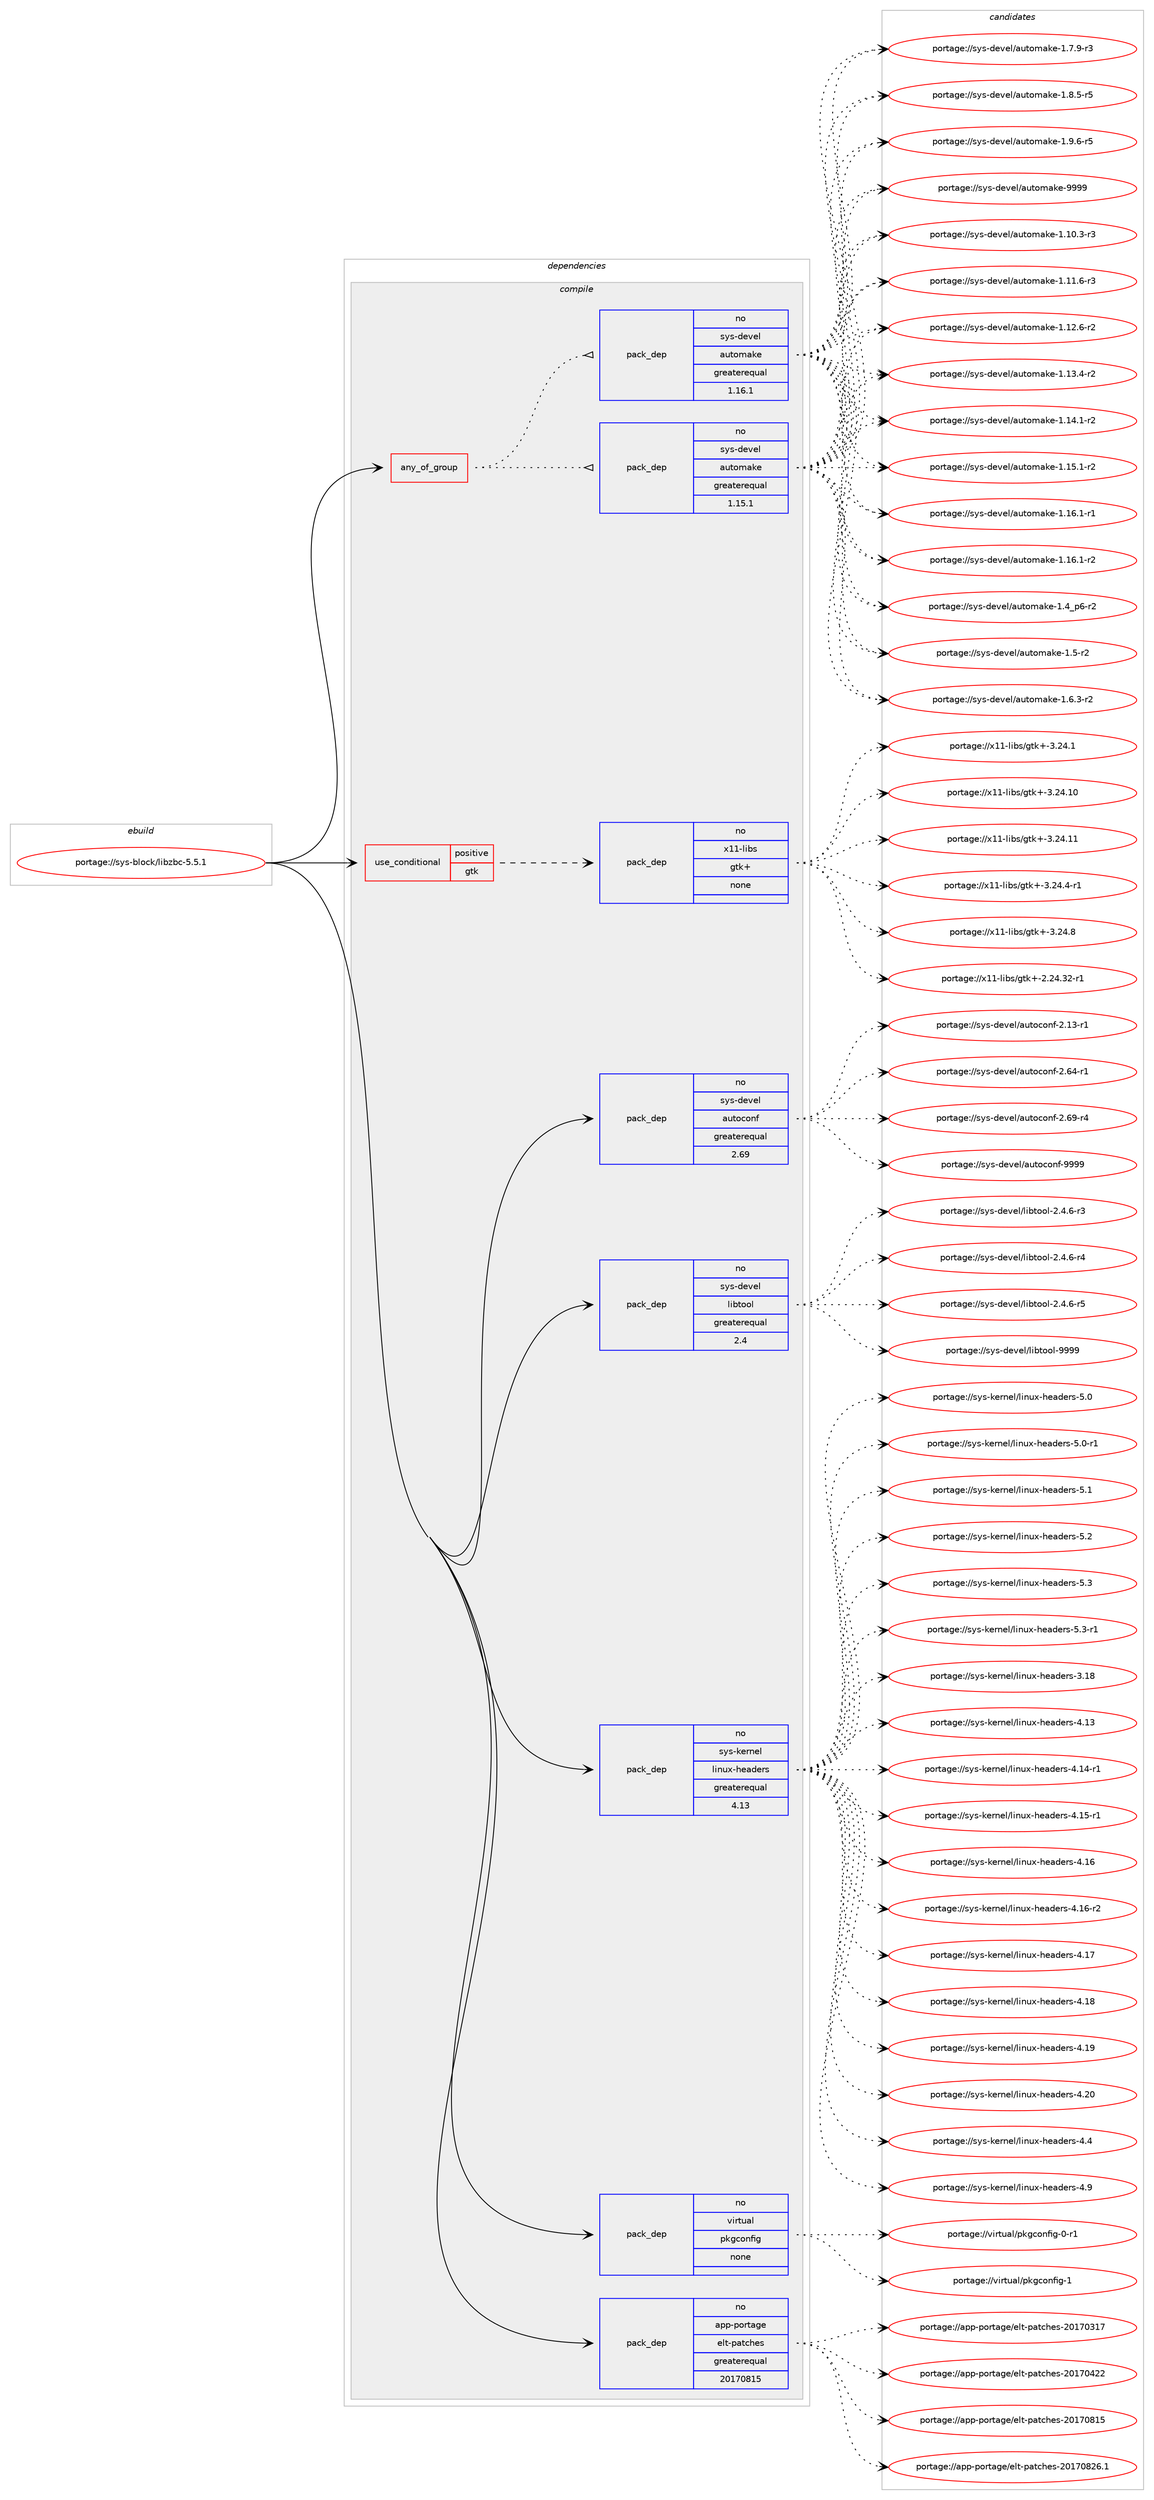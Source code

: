 digraph prolog {

# *************
# Graph options
# *************

newrank=true;
concentrate=true;
compound=true;
graph [rankdir=LR,fontname=Helvetica,fontsize=10,ranksep=1.5];#, ranksep=2.5, nodesep=0.2];
edge  [arrowhead=vee];
node  [fontname=Helvetica,fontsize=10];

# **********
# The ebuild
# **********

subgraph cluster_leftcol {
color=gray;
rank=same;
label=<<i>ebuild</i>>;
id [label="portage://sys-block/libzbc-5.5.1", color=red, width=4, href="../sys-block/libzbc-5.5.1.svg"];
}

# ****************
# The dependencies
# ****************

subgraph cluster_midcol {
color=gray;
label=<<i>dependencies</i>>;
subgraph cluster_compile {
fillcolor="#eeeeee";
style=filled;
label=<<i>compile</i>>;
subgraph any6708 {
dependency414273 [label=<<TABLE BORDER="0" CELLBORDER="1" CELLSPACING="0" CELLPADDING="4"><TR><TD CELLPADDING="10">any_of_group</TD></TR></TABLE>>, shape=none, color=red];subgraph pack306558 {
dependency414274 [label=<<TABLE BORDER="0" CELLBORDER="1" CELLSPACING="0" CELLPADDING="4" WIDTH="220"><TR><TD ROWSPAN="6" CELLPADDING="30">pack_dep</TD></TR><TR><TD WIDTH="110">no</TD></TR><TR><TD>sys-devel</TD></TR><TR><TD>automake</TD></TR><TR><TD>greaterequal</TD></TR><TR><TD>1.16.1</TD></TR></TABLE>>, shape=none, color=blue];
}
dependency414273:e -> dependency414274:w [weight=20,style="dotted",arrowhead="oinv"];
subgraph pack306559 {
dependency414275 [label=<<TABLE BORDER="0" CELLBORDER="1" CELLSPACING="0" CELLPADDING="4" WIDTH="220"><TR><TD ROWSPAN="6" CELLPADDING="30">pack_dep</TD></TR><TR><TD WIDTH="110">no</TD></TR><TR><TD>sys-devel</TD></TR><TR><TD>automake</TD></TR><TR><TD>greaterequal</TD></TR><TR><TD>1.15.1</TD></TR></TABLE>>, shape=none, color=blue];
}
dependency414273:e -> dependency414275:w [weight=20,style="dotted",arrowhead="oinv"];
}
id:e -> dependency414273:w [weight=20,style="solid",arrowhead="vee"];
subgraph cond100786 {
dependency414276 [label=<<TABLE BORDER="0" CELLBORDER="1" CELLSPACING="0" CELLPADDING="4"><TR><TD ROWSPAN="3" CELLPADDING="10">use_conditional</TD></TR><TR><TD>positive</TD></TR><TR><TD>gtk</TD></TR></TABLE>>, shape=none, color=red];
subgraph pack306560 {
dependency414277 [label=<<TABLE BORDER="0" CELLBORDER="1" CELLSPACING="0" CELLPADDING="4" WIDTH="220"><TR><TD ROWSPAN="6" CELLPADDING="30">pack_dep</TD></TR><TR><TD WIDTH="110">no</TD></TR><TR><TD>x11-libs</TD></TR><TR><TD>gtk+</TD></TR><TR><TD>none</TD></TR><TR><TD></TD></TR></TABLE>>, shape=none, color=blue];
}
dependency414276:e -> dependency414277:w [weight=20,style="dashed",arrowhead="vee"];
}
id:e -> dependency414276:w [weight=20,style="solid",arrowhead="vee"];
subgraph pack306561 {
dependency414278 [label=<<TABLE BORDER="0" CELLBORDER="1" CELLSPACING="0" CELLPADDING="4" WIDTH="220"><TR><TD ROWSPAN="6" CELLPADDING="30">pack_dep</TD></TR><TR><TD WIDTH="110">no</TD></TR><TR><TD>app-portage</TD></TR><TR><TD>elt-patches</TD></TR><TR><TD>greaterequal</TD></TR><TR><TD>20170815</TD></TR></TABLE>>, shape=none, color=blue];
}
id:e -> dependency414278:w [weight=20,style="solid",arrowhead="vee"];
subgraph pack306562 {
dependency414279 [label=<<TABLE BORDER="0" CELLBORDER="1" CELLSPACING="0" CELLPADDING="4" WIDTH="220"><TR><TD ROWSPAN="6" CELLPADDING="30">pack_dep</TD></TR><TR><TD WIDTH="110">no</TD></TR><TR><TD>sys-devel</TD></TR><TR><TD>autoconf</TD></TR><TR><TD>greaterequal</TD></TR><TR><TD>2.69</TD></TR></TABLE>>, shape=none, color=blue];
}
id:e -> dependency414279:w [weight=20,style="solid",arrowhead="vee"];
subgraph pack306563 {
dependency414280 [label=<<TABLE BORDER="0" CELLBORDER="1" CELLSPACING="0" CELLPADDING="4" WIDTH="220"><TR><TD ROWSPAN="6" CELLPADDING="30">pack_dep</TD></TR><TR><TD WIDTH="110">no</TD></TR><TR><TD>sys-devel</TD></TR><TR><TD>libtool</TD></TR><TR><TD>greaterequal</TD></TR><TR><TD>2.4</TD></TR></TABLE>>, shape=none, color=blue];
}
id:e -> dependency414280:w [weight=20,style="solid",arrowhead="vee"];
subgraph pack306564 {
dependency414281 [label=<<TABLE BORDER="0" CELLBORDER="1" CELLSPACING="0" CELLPADDING="4" WIDTH="220"><TR><TD ROWSPAN="6" CELLPADDING="30">pack_dep</TD></TR><TR><TD WIDTH="110">no</TD></TR><TR><TD>sys-kernel</TD></TR><TR><TD>linux-headers</TD></TR><TR><TD>greaterequal</TD></TR><TR><TD>4.13</TD></TR></TABLE>>, shape=none, color=blue];
}
id:e -> dependency414281:w [weight=20,style="solid",arrowhead="vee"];
subgraph pack306565 {
dependency414282 [label=<<TABLE BORDER="0" CELLBORDER="1" CELLSPACING="0" CELLPADDING="4" WIDTH="220"><TR><TD ROWSPAN="6" CELLPADDING="30">pack_dep</TD></TR><TR><TD WIDTH="110">no</TD></TR><TR><TD>virtual</TD></TR><TR><TD>pkgconfig</TD></TR><TR><TD>none</TD></TR><TR><TD></TD></TR></TABLE>>, shape=none, color=blue];
}
id:e -> dependency414282:w [weight=20,style="solid",arrowhead="vee"];
}
subgraph cluster_compileandrun {
fillcolor="#eeeeee";
style=filled;
label=<<i>compile and run</i>>;
}
subgraph cluster_run {
fillcolor="#eeeeee";
style=filled;
label=<<i>run</i>>;
}
}

# **************
# The candidates
# **************

subgraph cluster_choices {
rank=same;
color=gray;
label=<<i>candidates</i>>;

subgraph choice306558 {
color=black;
nodesep=1;
choiceportage11512111545100101118101108479711711611110997107101454946494846514511451 [label="portage://sys-devel/automake-1.10.3-r3", color=red, width=4,href="../sys-devel/automake-1.10.3-r3.svg"];
choiceportage11512111545100101118101108479711711611110997107101454946494946544511451 [label="portage://sys-devel/automake-1.11.6-r3", color=red, width=4,href="../sys-devel/automake-1.11.6-r3.svg"];
choiceportage11512111545100101118101108479711711611110997107101454946495046544511450 [label="portage://sys-devel/automake-1.12.6-r2", color=red, width=4,href="../sys-devel/automake-1.12.6-r2.svg"];
choiceportage11512111545100101118101108479711711611110997107101454946495146524511450 [label="portage://sys-devel/automake-1.13.4-r2", color=red, width=4,href="../sys-devel/automake-1.13.4-r2.svg"];
choiceportage11512111545100101118101108479711711611110997107101454946495246494511450 [label="portage://sys-devel/automake-1.14.1-r2", color=red, width=4,href="../sys-devel/automake-1.14.1-r2.svg"];
choiceportage11512111545100101118101108479711711611110997107101454946495346494511450 [label="portage://sys-devel/automake-1.15.1-r2", color=red, width=4,href="../sys-devel/automake-1.15.1-r2.svg"];
choiceportage11512111545100101118101108479711711611110997107101454946495446494511449 [label="portage://sys-devel/automake-1.16.1-r1", color=red, width=4,href="../sys-devel/automake-1.16.1-r1.svg"];
choiceportage11512111545100101118101108479711711611110997107101454946495446494511450 [label="portage://sys-devel/automake-1.16.1-r2", color=red, width=4,href="../sys-devel/automake-1.16.1-r2.svg"];
choiceportage115121115451001011181011084797117116111109971071014549465295112544511450 [label="portage://sys-devel/automake-1.4_p6-r2", color=red, width=4,href="../sys-devel/automake-1.4_p6-r2.svg"];
choiceportage11512111545100101118101108479711711611110997107101454946534511450 [label="portage://sys-devel/automake-1.5-r2", color=red, width=4,href="../sys-devel/automake-1.5-r2.svg"];
choiceportage115121115451001011181011084797117116111109971071014549465446514511450 [label="portage://sys-devel/automake-1.6.3-r2", color=red, width=4,href="../sys-devel/automake-1.6.3-r2.svg"];
choiceportage115121115451001011181011084797117116111109971071014549465546574511451 [label="portage://sys-devel/automake-1.7.9-r3", color=red, width=4,href="../sys-devel/automake-1.7.9-r3.svg"];
choiceportage115121115451001011181011084797117116111109971071014549465646534511453 [label="portage://sys-devel/automake-1.8.5-r5", color=red, width=4,href="../sys-devel/automake-1.8.5-r5.svg"];
choiceportage115121115451001011181011084797117116111109971071014549465746544511453 [label="portage://sys-devel/automake-1.9.6-r5", color=red, width=4,href="../sys-devel/automake-1.9.6-r5.svg"];
choiceportage115121115451001011181011084797117116111109971071014557575757 [label="portage://sys-devel/automake-9999", color=red, width=4,href="../sys-devel/automake-9999.svg"];
dependency414274:e -> choiceportage11512111545100101118101108479711711611110997107101454946494846514511451:w [style=dotted,weight="100"];
dependency414274:e -> choiceportage11512111545100101118101108479711711611110997107101454946494946544511451:w [style=dotted,weight="100"];
dependency414274:e -> choiceportage11512111545100101118101108479711711611110997107101454946495046544511450:w [style=dotted,weight="100"];
dependency414274:e -> choiceportage11512111545100101118101108479711711611110997107101454946495146524511450:w [style=dotted,weight="100"];
dependency414274:e -> choiceportage11512111545100101118101108479711711611110997107101454946495246494511450:w [style=dotted,weight="100"];
dependency414274:e -> choiceportage11512111545100101118101108479711711611110997107101454946495346494511450:w [style=dotted,weight="100"];
dependency414274:e -> choiceportage11512111545100101118101108479711711611110997107101454946495446494511449:w [style=dotted,weight="100"];
dependency414274:e -> choiceportage11512111545100101118101108479711711611110997107101454946495446494511450:w [style=dotted,weight="100"];
dependency414274:e -> choiceportage115121115451001011181011084797117116111109971071014549465295112544511450:w [style=dotted,weight="100"];
dependency414274:e -> choiceportage11512111545100101118101108479711711611110997107101454946534511450:w [style=dotted,weight="100"];
dependency414274:e -> choiceportage115121115451001011181011084797117116111109971071014549465446514511450:w [style=dotted,weight="100"];
dependency414274:e -> choiceportage115121115451001011181011084797117116111109971071014549465546574511451:w [style=dotted,weight="100"];
dependency414274:e -> choiceportage115121115451001011181011084797117116111109971071014549465646534511453:w [style=dotted,weight="100"];
dependency414274:e -> choiceportage115121115451001011181011084797117116111109971071014549465746544511453:w [style=dotted,weight="100"];
dependency414274:e -> choiceportage115121115451001011181011084797117116111109971071014557575757:w [style=dotted,weight="100"];
}
subgraph choice306559 {
color=black;
nodesep=1;
choiceportage11512111545100101118101108479711711611110997107101454946494846514511451 [label="portage://sys-devel/automake-1.10.3-r3", color=red, width=4,href="../sys-devel/automake-1.10.3-r3.svg"];
choiceportage11512111545100101118101108479711711611110997107101454946494946544511451 [label="portage://sys-devel/automake-1.11.6-r3", color=red, width=4,href="../sys-devel/automake-1.11.6-r3.svg"];
choiceportage11512111545100101118101108479711711611110997107101454946495046544511450 [label="portage://sys-devel/automake-1.12.6-r2", color=red, width=4,href="../sys-devel/automake-1.12.6-r2.svg"];
choiceportage11512111545100101118101108479711711611110997107101454946495146524511450 [label="portage://sys-devel/automake-1.13.4-r2", color=red, width=4,href="../sys-devel/automake-1.13.4-r2.svg"];
choiceportage11512111545100101118101108479711711611110997107101454946495246494511450 [label="portage://sys-devel/automake-1.14.1-r2", color=red, width=4,href="../sys-devel/automake-1.14.1-r2.svg"];
choiceportage11512111545100101118101108479711711611110997107101454946495346494511450 [label="portage://sys-devel/automake-1.15.1-r2", color=red, width=4,href="../sys-devel/automake-1.15.1-r2.svg"];
choiceportage11512111545100101118101108479711711611110997107101454946495446494511449 [label="portage://sys-devel/automake-1.16.1-r1", color=red, width=4,href="../sys-devel/automake-1.16.1-r1.svg"];
choiceportage11512111545100101118101108479711711611110997107101454946495446494511450 [label="portage://sys-devel/automake-1.16.1-r2", color=red, width=4,href="../sys-devel/automake-1.16.1-r2.svg"];
choiceportage115121115451001011181011084797117116111109971071014549465295112544511450 [label="portage://sys-devel/automake-1.4_p6-r2", color=red, width=4,href="../sys-devel/automake-1.4_p6-r2.svg"];
choiceportage11512111545100101118101108479711711611110997107101454946534511450 [label="portage://sys-devel/automake-1.5-r2", color=red, width=4,href="../sys-devel/automake-1.5-r2.svg"];
choiceportage115121115451001011181011084797117116111109971071014549465446514511450 [label="portage://sys-devel/automake-1.6.3-r2", color=red, width=4,href="../sys-devel/automake-1.6.3-r2.svg"];
choiceportage115121115451001011181011084797117116111109971071014549465546574511451 [label="portage://sys-devel/automake-1.7.9-r3", color=red, width=4,href="../sys-devel/automake-1.7.9-r3.svg"];
choiceportage115121115451001011181011084797117116111109971071014549465646534511453 [label="portage://sys-devel/automake-1.8.5-r5", color=red, width=4,href="../sys-devel/automake-1.8.5-r5.svg"];
choiceportage115121115451001011181011084797117116111109971071014549465746544511453 [label="portage://sys-devel/automake-1.9.6-r5", color=red, width=4,href="../sys-devel/automake-1.9.6-r5.svg"];
choiceportage115121115451001011181011084797117116111109971071014557575757 [label="portage://sys-devel/automake-9999", color=red, width=4,href="../sys-devel/automake-9999.svg"];
dependency414275:e -> choiceportage11512111545100101118101108479711711611110997107101454946494846514511451:w [style=dotted,weight="100"];
dependency414275:e -> choiceportage11512111545100101118101108479711711611110997107101454946494946544511451:w [style=dotted,weight="100"];
dependency414275:e -> choiceportage11512111545100101118101108479711711611110997107101454946495046544511450:w [style=dotted,weight="100"];
dependency414275:e -> choiceportage11512111545100101118101108479711711611110997107101454946495146524511450:w [style=dotted,weight="100"];
dependency414275:e -> choiceportage11512111545100101118101108479711711611110997107101454946495246494511450:w [style=dotted,weight="100"];
dependency414275:e -> choiceportage11512111545100101118101108479711711611110997107101454946495346494511450:w [style=dotted,weight="100"];
dependency414275:e -> choiceportage11512111545100101118101108479711711611110997107101454946495446494511449:w [style=dotted,weight="100"];
dependency414275:e -> choiceportage11512111545100101118101108479711711611110997107101454946495446494511450:w [style=dotted,weight="100"];
dependency414275:e -> choiceportage115121115451001011181011084797117116111109971071014549465295112544511450:w [style=dotted,weight="100"];
dependency414275:e -> choiceportage11512111545100101118101108479711711611110997107101454946534511450:w [style=dotted,weight="100"];
dependency414275:e -> choiceportage115121115451001011181011084797117116111109971071014549465446514511450:w [style=dotted,weight="100"];
dependency414275:e -> choiceportage115121115451001011181011084797117116111109971071014549465546574511451:w [style=dotted,weight="100"];
dependency414275:e -> choiceportage115121115451001011181011084797117116111109971071014549465646534511453:w [style=dotted,weight="100"];
dependency414275:e -> choiceportage115121115451001011181011084797117116111109971071014549465746544511453:w [style=dotted,weight="100"];
dependency414275:e -> choiceportage115121115451001011181011084797117116111109971071014557575757:w [style=dotted,weight="100"];
}
subgraph choice306560 {
color=black;
nodesep=1;
choiceportage12049494510810598115471031161074345504650524651504511449 [label="portage://x11-libs/gtk+-2.24.32-r1", color=red, width=4,href="../x11-libs/gtk+-2.24.32-r1.svg"];
choiceportage12049494510810598115471031161074345514650524649 [label="portage://x11-libs/gtk+-3.24.1", color=red, width=4,href="../x11-libs/gtk+-3.24.1.svg"];
choiceportage1204949451081059811547103116107434551465052464948 [label="portage://x11-libs/gtk+-3.24.10", color=red, width=4,href="../x11-libs/gtk+-3.24.10.svg"];
choiceportage1204949451081059811547103116107434551465052464949 [label="portage://x11-libs/gtk+-3.24.11", color=red, width=4,href="../x11-libs/gtk+-3.24.11.svg"];
choiceportage120494945108105981154710311610743455146505246524511449 [label="portage://x11-libs/gtk+-3.24.4-r1", color=red, width=4,href="../x11-libs/gtk+-3.24.4-r1.svg"];
choiceportage12049494510810598115471031161074345514650524656 [label="portage://x11-libs/gtk+-3.24.8", color=red, width=4,href="../x11-libs/gtk+-3.24.8.svg"];
dependency414277:e -> choiceportage12049494510810598115471031161074345504650524651504511449:w [style=dotted,weight="100"];
dependency414277:e -> choiceportage12049494510810598115471031161074345514650524649:w [style=dotted,weight="100"];
dependency414277:e -> choiceportage1204949451081059811547103116107434551465052464948:w [style=dotted,weight="100"];
dependency414277:e -> choiceportage1204949451081059811547103116107434551465052464949:w [style=dotted,weight="100"];
dependency414277:e -> choiceportage120494945108105981154710311610743455146505246524511449:w [style=dotted,weight="100"];
dependency414277:e -> choiceportage12049494510810598115471031161074345514650524656:w [style=dotted,weight="100"];
}
subgraph choice306561 {
color=black;
nodesep=1;
choiceportage97112112451121111141169710310147101108116451129711699104101115455048495548514955 [label="portage://app-portage/elt-patches-20170317", color=red, width=4,href="../app-portage/elt-patches-20170317.svg"];
choiceportage97112112451121111141169710310147101108116451129711699104101115455048495548525050 [label="portage://app-portage/elt-patches-20170422", color=red, width=4,href="../app-portage/elt-patches-20170422.svg"];
choiceportage97112112451121111141169710310147101108116451129711699104101115455048495548564953 [label="portage://app-portage/elt-patches-20170815", color=red, width=4,href="../app-portage/elt-patches-20170815.svg"];
choiceportage971121124511211111411697103101471011081164511297116991041011154550484955485650544649 [label="portage://app-portage/elt-patches-20170826.1", color=red, width=4,href="../app-portage/elt-patches-20170826.1.svg"];
dependency414278:e -> choiceportage97112112451121111141169710310147101108116451129711699104101115455048495548514955:w [style=dotted,weight="100"];
dependency414278:e -> choiceportage97112112451121111141169710310147101108116451129711699104101115455048495548525050:w [style=dotted,weight="100"];
dependency414278:e -> choiceportage97112112451121111141169710310147101108116451129711699104101115455048495548564953:w [style=dotted,weight="100"];
dependency414278:e -> choiceportage971121124511211111411697103101471011081164511297116991041011154550484955485650544649:w [style=dotted,weight="100"];
}
subgraph choice306562 {
color=black;
nodesep=1;
choiceportage1151211154510010111810110847971171161119911111010245504649514511449 [label="portage://sys-devel/autoconf-2.13-r1", color=red, width=4,href="../sys-devel/autoconf-2.13-r1.svg"];
choiceportage1151211154510010111810110847971171161119911111010245504654524511449 [label="portage://sys-devel/autoconf-2.64-r1", color=red, width=4,href="../sys-devel/autoconf-2.64-r1.svg"];
choiceportage1151211154510010111810110847971171161119911111010245504654574511452 [label="portage://sys-devel/autoconf-2.69-r4", color=red, width=4,href="../sys-devel/autoconf-2.69-r4.svg"];
choiceportage115121115451001011181011084797117116111991111101024557575757 [label="portage://sys-devel/autoconf-9999", color=red, width=4,href="../sys-devel/autoconf-9999.svg"];
dependency414279:e -> choiceportage1151211154510010111810110847971171161119911111010245504649514511449:w [style=dotted,weight="100"];
dependency414279:e -> choiceportage1151211154510010111810110847971171161119911111010245504654524511449:w [style=dotted,weight="100"];
dependency414279:e -> choiceportage1151211154510010111810110847971171161119911111010245504654574511452:w [style=dotted,weight="100"];
dependency414279:e -> choiceportage115121115451001011181011084797117116111991111101024557575757:w [style=dotted,weight="100"];
}
subgraph choice306563 {
color=black;
nodesep=1;
choiceportage1151211154510010111810110847108105981161111111084550465246544511451 [label="portage://sys-devel/libtool-2.4.6-r3", color=red, width=4,href="../sys-devel/libtool-2.4.6-r3.svg"];
choiceportage1151211154510010111810110847108105981161111111084550465246544511452 [label="portage://sys-devel/libtool-2.4.6-r4", color=red, width=4,href="../sys-devel/libtool-2.4.6-r4.svg"];
choiceportage1151211154510010111810110847108105981161111111084550465246544511453 [label="portage://sys-devel/libtool-2.4.6-r5", color=red, width=4,href="../sys-devel/libtool-2.4.6-r5.svg"];
choiceportage1151211154510010111810110847108105981161111111084557575757 [label="portage://sys-devel/libtool-9999", color=red, width=4,href="../sys-devel/libtool-9999.svg"];
dependency414280:e -> choiceportage1151211154510010111810110847108105981161111111084550465246544511451:w [style=dotted,weight="100"];
dependency414280:e -> choiceportage1151211154510010111810110847108105981161111111084550465246544511452:w [style=dotted,weight="100"];
dependency414280:e -> choiceportage1151211154510010111810110847108105981161111111084550465246544511453:w [style=dotted,weight="100"];
dependency414280:e -> choiceportage1151211154510010111810110847108105981161111111084557575757:w [style=dotted,weight="100"];
}
subgraph choice306564 {
color=black;
nodesep=1;
choiceportage115121115451071011141101011084710810511011712045104101971001011141154551464956 [label="portage://sys-kernel/linux-headers-3.18", color=red, width=4,href="../sys-kernel/linux-headers-3.18.svg"];
choiceportage115121115451071011141101011084710810511011712045104101971001011141154552464951 [label="portage://sys-kernel/linux-headers-4.13", color=red, width=4,href="../sys-kernel/linux-headers-4.13.svg"];
choiceportage1151211154510710111411010110847108105110117120451041019710010111411545524649524511449 [label="portage://sys-kernel/linux-headers-4.14-r1", color=red, width=4,href="../sys-kernel/linux-headers-4.14-r1.svg"];
choiceportage1151211154510710111411010110847108105110117120451041019710010111411545524649534511449 [label="portage://sys-kernel/linux-headers-4.15-r1", color=red, width=4,href="../sys-kernel/linux-headers-4.15-r1.svg"];
choiceportage115121115451071011141101011084710810511011712045104101971001011141154552464954 [label="portage://sys-kernel/linux-headers-4.16", color=red, width=4,href="../sys-kernel/linux-headers-4.16.svg"];
choiceportage1151211154510710111411010110847108105110117120451041019710010111411545524649544511450 [label="portage://sys-kernel/linux-headers-4.16-r2", color=red, width=4,href="../sys-kernel/linux-headers-4.16-r2.svg"];
choiceportage115121115451071011141101011084710810511011712045104101971001011141154552464955 [label="portage://sys-kernel/linux-headers-4.17", color=red, width=4,href="../sys-kernel/linux-headers-4.17.svg"];
choiceportage115121115451071011141101011084710810511011712045104101971001011141154552464956 [label="portage://sys-kernel/linux-headers-4.18", color=red, width=4,href="../sys-kernel/linux-headers-4.18.svg"];
choiceportage115121115451071011141101011084710810511011712045104101971001011141154552464957 [label="portage://sys-kernel/linux-headers-4.19", color=red, width=4,href="../sys-kernel/linux-headers-4.19.svg"];
choiceportage115121115451071011141101011084710810511011712045104101971001011141154552465048 [label="portage://sys-kernel/linux-headers-4.20", color=red, width=4,href="../sys-kernel/linux-headers-4.20.svg"];
choiceportage1151211154510710111411010110847108105110117120451041019710010111411545524652 [label="portage://sys-kernel/linux-headers-4.4", color=red, width=4,href="../sys-kernel/linux-headers-4.4.svg"];
choiceportage1151211154510710111411010110847108105110117120451041019710010111411545524657 [label="portage://sys-kernel/linux-headers-4.9", color=red, width=4,href="../sys-kernel/linux-headers-4.9.svg"];
choiceportage1151211154510710111411010110847108105110117120451041019710010111411545534648 [label="portage://sys-kernel/linux-headers-5.0", color=red, width=4,href="../sys-kernel/linux-headers-5.0.svg"];
choiceportage11512111545107101114110101108471081051101171204510410197100101114115455346484511449 [label="portage://sys-kernel/linux-headers-5.0-r1", color=red, width=4,href="../sys-kernel/linux-headers-5.0-r1.svg"];
choiceportage1151211154510710111411010110847108105110117120451041019710010111411545534649 [label="portage://sys-kernel/linux-headers-5.1", color=red, width=4,href="../sys-kernel/linux-headers-5.1.svg"];
choiceportage1151211154510710111411010110847108105110117120451041019710010111411545534650 [label="portage://sys-kernel/linux-headers-5.2", color=red, width=4,href="../sys-kernel/linux-headers-5.2.svg"];
choiceportage1151211154510710111411010110847108105110117120451041019710010111411545534651 [label="portage://sys-kernel/linux-headers-5.3", color=red, width=4,href="../sys-kernel/linux-headers-5.3.svg"];
choiceportage11512111545107101114110101108471081051101171204510410197100101114115455346514511449 [label="portage://sys-kernel/linux-headers-5.3-r1", color=red, width=4,href="../sys-kernel/linux-headers-5.3-r1.svg"];
dependency414281:e -> choiceportage115121115451071011141101011084710810511011712045104101971001011141154551464956:w [style=dotted,weight="100"];
dependency414281:e -> choiceportage115121115451071011141101011084710810511011712045104101971001011141154552464951:w [style=dotted,weight="100"];
dependency414281:e -> choiceportage1151211154510710111411010110847108105110117120451041019710010111411545524649524511449:w [style=dotted,weight="100"];
dependency414281:e -> choiceportage1151211154510710111411010110847108105110117120451041019710010111411545524649534511449:w [style=dotted,weight="100"];
dependency414281:e -> choiceportage115121115451071011141101011084710810511011712045104101971001011141154552464954:w [style=dotted,weight="100"];
dependency414281:e -> choiceportage1151211154510710111411010110847108105110117120451041019710010111411545524649544511450:w [style=dotted,weight="100"];
dependency414281:e -> choiceportage115121115451071011141101011084710810511011712045104101971001011141154552464955:w [style=dotted,weight="100"];
dependency414281:e -> choiceportage115121115451071011141101011084710810511011712045104101971001011141154552464956:w [style=dotted,weight="100"];
dependency414281:e -> choiceportage115121115451071011141101011084710810511011712045104101971001011141154552464957:w [style=dotted,weight="100"];
dependency414281:e -> choiceportage115121115451071011141101011084710810511011712045104101971001011141154552465048:w [style=dotted,weight="100"];
dependency414281:e -> choiceportage1151211154510710111411010110847108105110117120451041019710010111411545524652:w [style=dotted,weight="100"];
dependency414281:e -> choiceportage1151211154510710111411010110847108105110117120451041019710010111411545524657:w [style=dotted,weight="100"];
dependency414281:e -> choiceportage1151211154510710111411010110847108105110117120451041019710010111411545534648:w [style=dotted,weight="100"];
dependency414281:e -> choiceportage11512111545107101114110101108471081051101171204510410197100101114115455346484511449:w [style=dotted,weight="100"];
dependency414281:e -> choiceportage1151211154510710111411010110847108105110117120451041019710010111411545534649:w [style=dotted,weight="100"];
dependency414281:e -> choiceportage1151211154510710111411010110847108105110117120451041019710010111411545534650:w [style=dotted,weight="100"];
dependency414281:e -> choiceportage1151211154510710111411010110847108105110117120451041019710010111411545534651:w [style=dotted,weight="100"];
dependency414281:e -> choiceportage11512111545107101114110101108471081051101171204510410197100101114115455346514511449:w [style=dotted,weight="100"];
}
subgraph choice306565 {
color=black;
nodesep=1;
choiceportage11810511411611797108471121071039911111010210510345484511449 [label="portage://virtual/pkgconfig-0-r1", color=red, width=4,href="../virtual/pkgconfig-0-r1.svg"];
choiceportage1181051141161179710847112107103991111101021051034549 [label="portage://virtual/pkgconfig-1", color=red, width=4,href="../virtual/pkgconfig-1.svg"];
dependency414282:e -> choiceportage11810511411611797108471121071039911111010210510345484511449:w [style=dotted,weight="100"];
dependency414282:e -> choiceportage1181051141161179710847112107103991111101021051034549:w [style=dotted,weight="100"];
}
}

}
